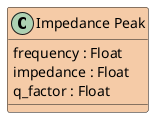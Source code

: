 @startuml
class "Impedance Peak" #F5CBA7 {
  frequency : Float
  impedance : Float
  q_factor : Float
}
@enduml